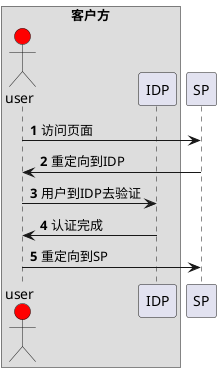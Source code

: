 @startuml SSO
autonumber
box "客户方"
actor  user order 10 #red 
participant IDP order 20
end box

participant SP order 30
    user -> SP:访问页面
    SP -> user: 重定向到IDP
    user -> IDP:用户到IDP去验证
    IDP -> user : 认证完成
    user -> SP:重定向到SP
@enduml